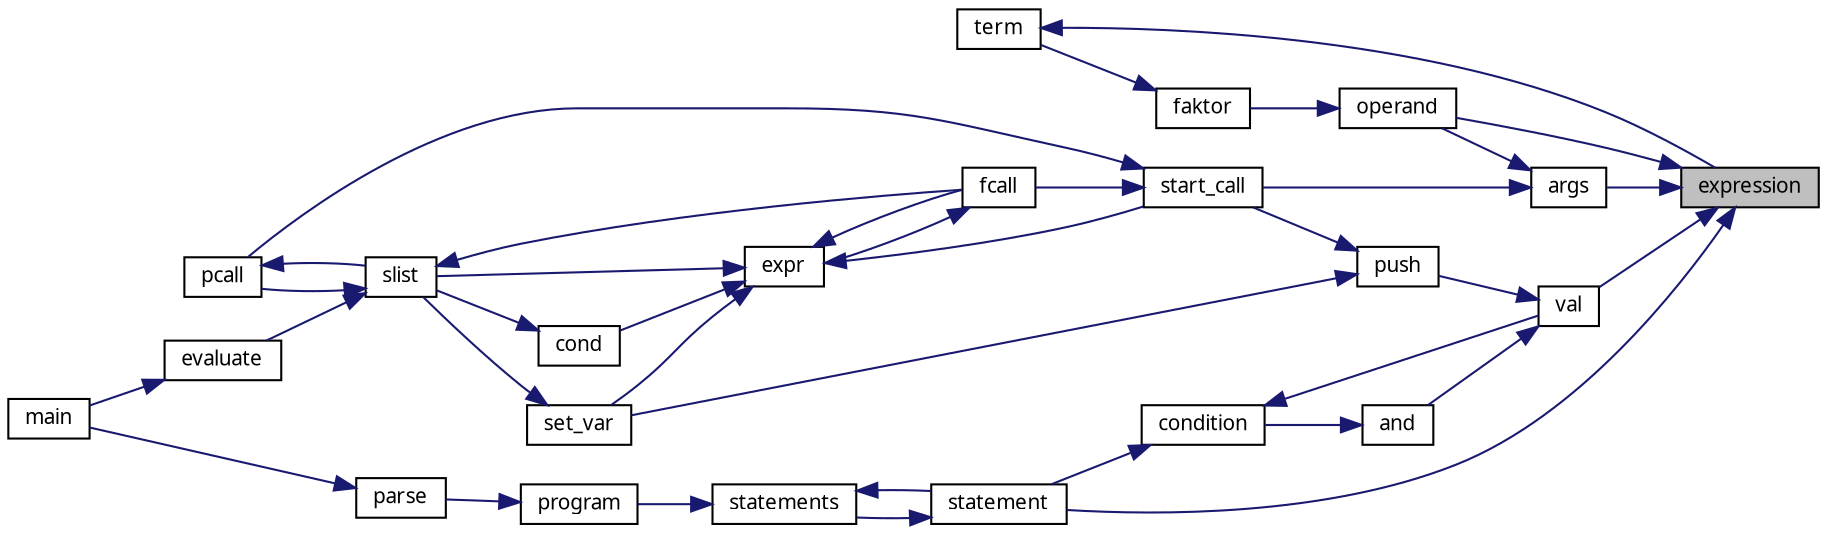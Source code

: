 digraph "expression"
{
 // LATEX_PDF_SIZE
  edge [fontname="LiberationSans-Regular.ttf",fontsize="10",labelfontname="LiberationSans-Regular.ttf",labelfontsize="10"];
  node [fontname="LiberationSans-Regular.ttf",fontsize="10",shape=record];
  rankdir="RL";
  Node1 [label="expression",height=0.2,width=0.4,color="black", fillcolor="grey75", style="filled", fontcolor="black",tooltip="Parsen von mathematischen Ausdrücken."];
  Node1 -> Node2 [dir="back",color="midnightblue",fontsize="10",style="solid",fontname="LiberationSans-Regular.ttf"];
  Node2 [label="args",height=0.2,width=0.4,color="black", fillcolor="white", style="filled",URL="$parse_8c.html#a2163d6cb4e700c66c35600edcc97aee7",tooltip="Parsen von Argument-Listen."];
  Node2 -> Node3 [dir="back",color="midnightblue",fontsize="10",style="solid",fontname="LiberationSans-Regular.ttf"];
  Node3 [label="operand",height=0.2,width=0.4,color="black", fillcolor="white", style="filled",URL="$parse_8c.html#ab9515122dd01b9c3bf6934505b9d6106",tooltip="Parsen von Operanden."];
  Node3 -> Node4 [dir="back",color="midnightblue",fontsize="10",style="solid",fontname="LiberationSans-Regular.ttf"];
  Node4 [label="faktor",height=0.2,width=0.4,color="black", fillcolor="white", style="filled",URL="$parse_8c.html#a340afd1a010d6fc6a7d4ed1f4cd0abbf",tooltip="Parsen von Faktoren."];
  Node4 -> Node5 [dir="back",color="midnightblue",fontsize="10",style="solid",fontname="LiberationSans-Regular.ttf"];
  Node5 [label="term",height=0.2,width=0.4,color="black", fillcolor="white", style="filled",URL="$parse_8c.html#a8455fef910204ded541f8f1aa43f2a69",tooltip="Parsen von Termen."];
  Node5 -> Node1 [dir="back",color="midnightblue",fontsize="10",style="solid",fontname="LiberationSans-Regular.ttf"];
  Node2 -> Node6 [dir="back",color="midnightblue",fontsize="10",style="solid",fontname="LiberationSans-Regular.ttf"];
  Node6 [label="start_call",height=0.2,width=0.4,color="black", fillcolor="white", style="filled",URL="$eval_8c.html#aae26c99fcd5b82d115189b1122f5d0a0",tooltip=" "];
  Node6 -> Node7 [dir="back",color="midnightblue",fontsize="10",style="solid",fontname="LiberationSans-Regular.ttf"];
  Node7 [label="fcall",height=0.2,width=0.4,color="black", fillcolor="white", style="filled",URL="$eval_8c.html#ac7678808a3b57ca1539a03201cec88be",tooltip=" "];
  Node7 -> Node8 [dir="back",color="midnightblue",fontsize="10",style="solid",fontname="LiberationSans-Regular.ttf"];
  Node8 [label="expr",height=0.2,width=0.4,color="black", fillcolor="white", style="filled",URL="$eval_8c.html#a5d44ae5aa9326005cd76588b7724e2ac",tooltip=" "];
  Node8 -> Node9 [dir="back",color="midnightblue",fontsize="10",style="solid",fontname="LiberationSans-Regular.ttf"];
  Node9 [label="cond",height=0.2,width=0.4,color="black", fillcolor="white", style="filled",URL="$eval_8c.html#a7255fc522dbc6c7f45f35843550b05b4",tooltip=" "];
  Node9 -> Node10 [dir="back",color="midnightblue",fontsize="10",style="solid",fontname="LiberationSans-Regular.ttf"];
  Node10 [label="slist",height=0.2,width=0.4,color="black", fillcolor="white", style="filled",URL="$eval_8c.html#a7fe074caebef01ff0146927c0532f3cc",tooltip=" "];
  Node10 -> Node11 [dir="back",color="midnightblue",fontsize="10",style="solid",fontname="LiberationSans-Regular.ttf"];
  Node11 [label="evaluate",height=0.2,width=0.4,color="black", fillcolor="white", style="filled",URL="$eval_8c.html#a33c097f69f3e7ad2b6d18a5cd45edfd3",tooltip=" "];
  Node11 -> Node12 [dir="back",color="midnightblue",fontsize="10",style="solid",fontname="LiberationSans-Regular.ttf"];
  Node12 [label="main",height=0.2,width=0.4,color="black", fillcolor="white", style="filled",URL="$main_8c.html#ac0f2228420376f4db7e1274f2b41667c",tooltip=" "];
  Node10 -> Node7 [dir="back",color="midnightblue",fontsize="10",style="solid",fontname="LiberationSans-Regular.ttf"];
  Node10 -> Node13 [dir="back",color="midnightblue",fontsize="10",style="solid",fontname="LiberationSans-Regular.ttf"];
  Node13 [label="pcall",height=0.2,width=0.4,color="black", fillcolor="white", style="filled",URL="$eval_8c.html#a1207df5be5fcfe8e47e9c54abadbed96",tooltip=" "];
  Node13 -> Node10 [dir="back",color="midnightblue",fontsize="10",style="solid",fontname="LiberationSans-Regular.ttf"];
  Node8 -> Node7 [dir="back",color="midnightblue",fontsize="10",style="solid",fontname="LiberationSans-Regular.ttf"];
  Node8 -> Node14 [dir="back",color="midnightblue",fontsize="10",style="solid",fontname="LiberationSans-Regular.ttf"];
  Node14 [label="set_var",height=0.2,width=0.4,color="black", fillcolor="white", style="filled",URL="$eval_8c.html#a711e3a83547cbf5cda6e8cc7f6ffc0c4",tooltip=" "];
  Node14 -> Node10 [dir="back",color="midnightblue",fontsize="10",style="solid",fontname="LiberationSans-Regular.ttf"];
  Node8 -> Node10 [dir="back",color="midnightblue",fontsize="10",style="solid",fontname="LiberationSans-Regular.ttf"];
  Node8 -> Node6 [dir="back",color="midnightblue",fontsize="10",style="solid",fontname="LiberationSans-Regular.ttf"];
  Node6 -> Node13 [dir="back",color="midnightblue",fontsize="10",style="solid",fontname="LiberationSans-Regular.ttf"];
  Node1 -> Node3 [dir="back",color="midnightblue",fontsize="10",style="solid",fontname="LiberationSans-Regular.ttf"];
  Node1 -> Node15 [dir="back",color="midnightblue",fontsize="10",style="solid",fontname="LiberationSans-Regular.ttf"];
  Node15 [label="statement",height=0.2,width=0.4,color="black", fillcolor="white", style="filled",URL="$parse_8c.html#a9e6d6b84363b9a09819543e0e7c6cec5",tooltip="Parsen einzelner Anweisungen."];
  Node15 -> Node16 [dir="back",color="midnightblue",fontsize="10",style="solid",fontname="LiberationSans-Regular.ttf"];
  Node16 [label="statements",height=0.2,width=0.4,color="black", fillcolor="white", style="filled",URL="$parse_8c.html#ada9012541773d9eeb63c4a4824786280",tooltip="Parsen einer Liste von Anweisungen."];
  Node16 -> Node17 [dir="back",color="midnightblue",fontsize="10",style="solid",fontname="LiberationSans-Regular.ttf"];
  Node17 [label="program",height=0.2,width=0.4,color="black", fillcolor="white", style="filled",URL="$parse_8c.html#ab260874fc41b7e3057c449f2058e1d03",tooltip=" "];
  Node17 -> Node18 [dir="back",color="midnightblue",fontsize="10",style="solid",fontname="LiberationSans-Regular.ttf"];
  Node18 [label="parse",height=0.2,width=0.4,color="black", fillcolor="white", style="filled",URL="$parse_8c.html#a7bdf8bcb618f165019eb852b26fc6982",tooltip="Hauptfunktion des Parser."];
  Node18 -> Node12 [dir="back",color="midnightblue",fontsize="10",style="solid",fontname="LiberationSans-Regular.ttf"];
  Node16 -> Node15 [dir="back",color="midnightblue",fontsize="10",style="solid",fontname="LiberationSans-Regular.ttf"];
  Node1 -> Node19 [dir="back",color="midnightblue",fontsize="10",style="solid",fontname="LiberationSans-Regular.ttf"];
  Node19 [label="val",height=0.2,width=0.4,color="black", fillcolor="white", style="filled",URL="$parse_8c.html#af308eab887b87fb8f14d8df1dcddad3d",tooltip="Parsen von Wahrheitswerten (ToDo)"];
  Node19 -> Node20 [dir="back",color="midnightblue",fontsize="10",style="solid",fontname="LiberationSans-Regular.ttf"];
  Node20 [label="and",height=0.2,width=0.4,color="black", fillcolor="white", style="filled",URL="$parse_8c.html#a486115f3279c9a99d32888aa9b4122e3",tooltip="Parsen logischer UND-Ausdrücke."];
  Node20 -> Node21 [dir="back",color="midnightblue",fontsize="10",style="solid",fontname="LiberationSans-Regular.ttf"];
  Node21 [label="condition",height=0.2,width=0.4,color="black", fillcolor="white", style="filled",URL="$parse_8c.html#a953fce1ce73d9322eec5ab8d8927cca4",tooltip="Parsen logischer Ausdrücke."];
  Node21 -> Node15 [dir="back",color="midnightblue",fontsize="10",style="solid",fontname="LiberationSans-Regular.ttf"];
  Node21 -> Node19 [dir="back",color="midnightblue",fontsize="10",style="solid",fontname="LiberationSans-Regular.ttf"];
  Node19 -> Node22 [dir="back",color="midnightblue",fontsize="10",style="solid",fontname="LiberationSans-Regular.ttf"];
  Node22 [label="push",height=0.2,width=0.4,color="black", fillcolor="white", style="filled",URL="$eval_8c.html#a21616ef7b9f6694d3ba523226213755e",tooltip=" "];
  Node22 -> Node14 [dir="back",color="midnightblue",fontsize="10",style="solid",fontname="LiberationSans-Regular.ttf"];
  Node22 -> Node6 [dir="back",color="midnightblue",fontsize="10",style="solid",fontname="LiberationSans-Regular.ttf"];
}
